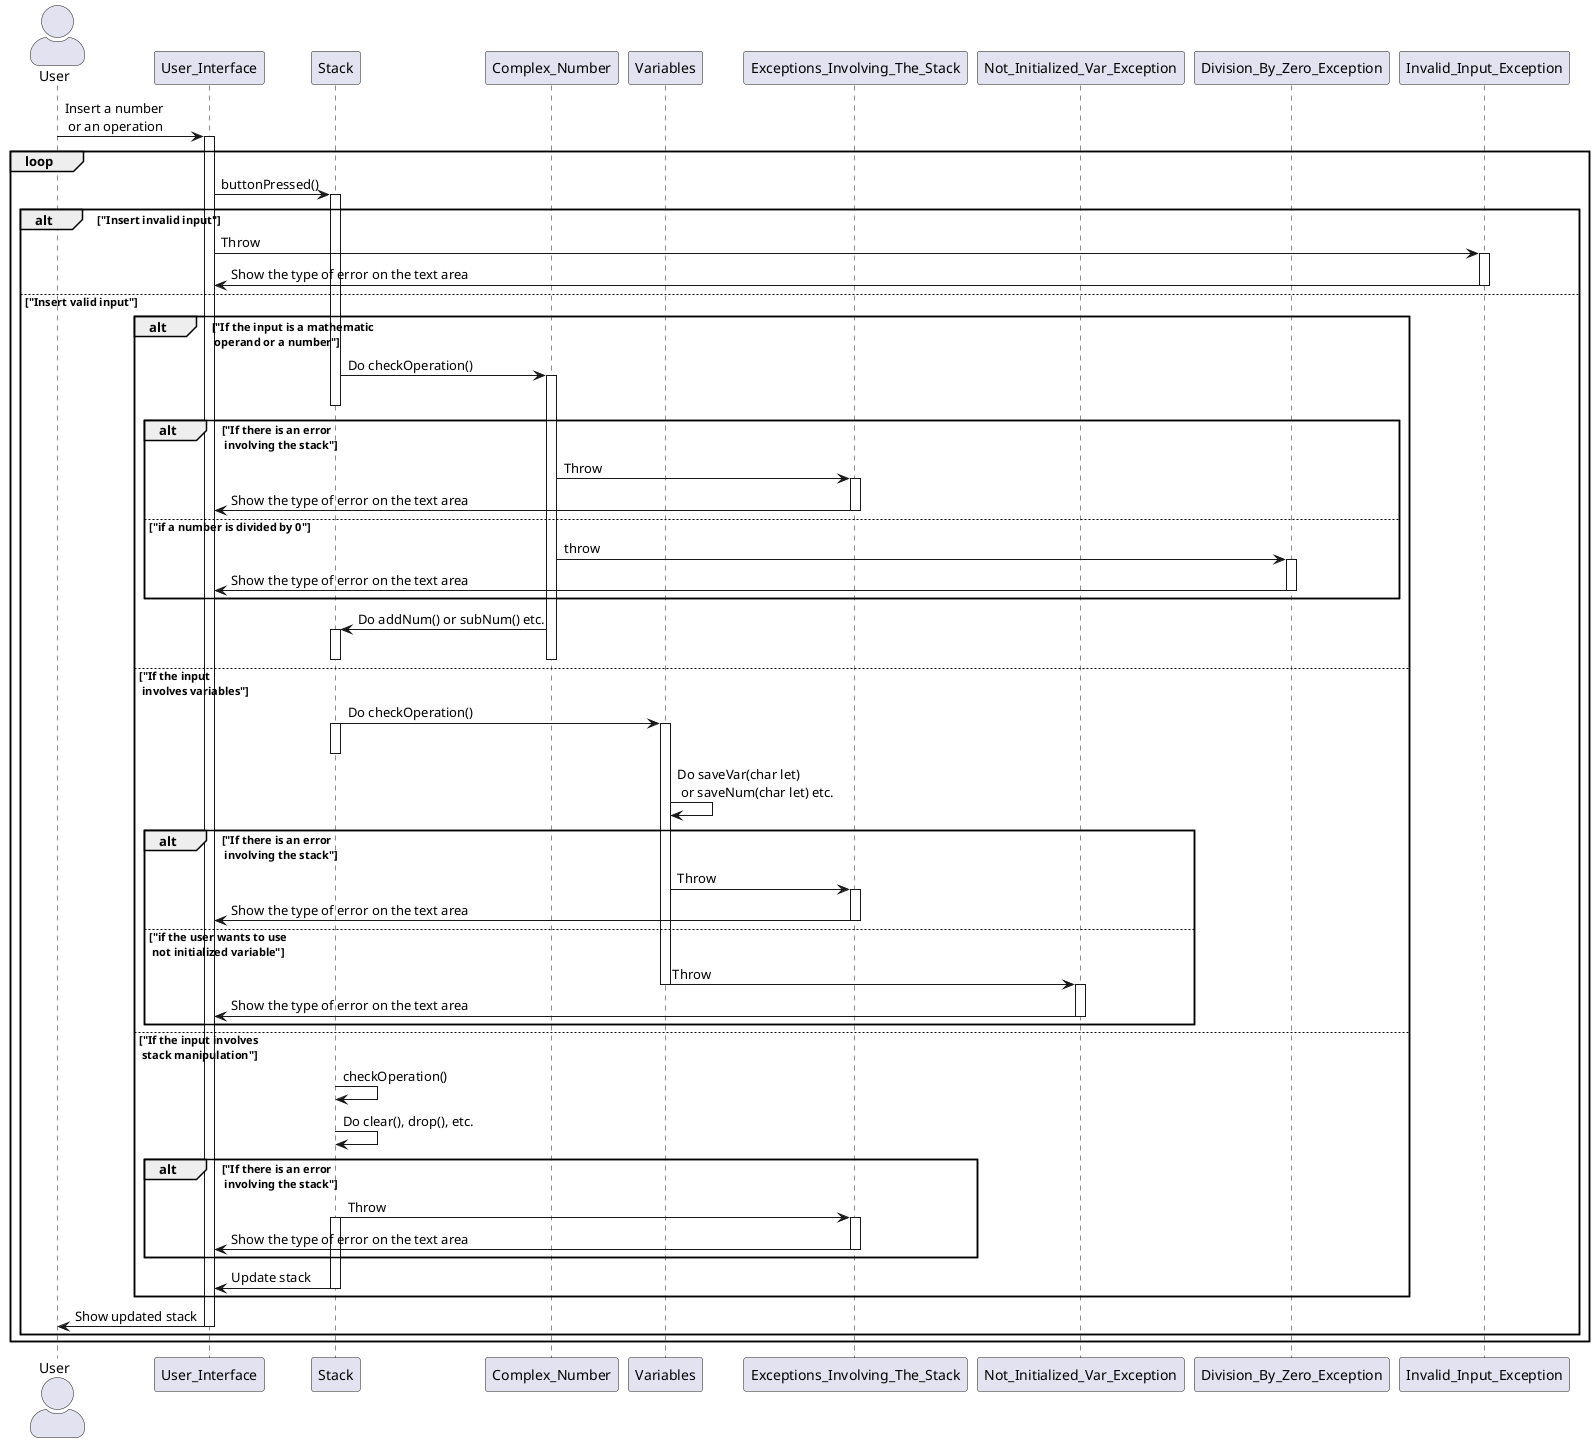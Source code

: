 @startuml

skinparam actorstyle awesome

actor User as u
participant User_Interface as ui
participant Stack as s
participant Complex_Number as cn
participant Variables as v
participant Exceptions_Involving_The_Stack as ste
participant Not_Initialized_Var_Exception as nive
participant Division_By_Zero_Exception as dbze
participant Invalid_Input_Exception as iie

u -> ui : Insert a number \n or an operation
activate ui

loop
ui -> s : buttonPressed()
    activate s

alt "Insert invalid input"

    ui -> iie : Throw
    activate iie
    iie -> ui : Show the type of error on the text area
    deactivate iie

else "Insert valid input"

    alt "If the input is a mathematic \n operand or a number"
        s -> cn : Do checkOperation()
        activate cn
        deactivate s
        
        alt "If there is an error \n involving the stack"
            cn -> ste : Throw
            activate ste
            ste -> ui : Show the type of error on the text area
            deactivate ste
        else "if a number is divided by 0"
            cn -> dbze : throw
            activate dbze
            dbze -> ui : Show the type of error on the text area
            deactivate dbze
        end
        
        cn -> s : Do addNum() or subNum() etc.
        activate s
        deactivate s
        deactivate cn

    else "If the input \n involves variables"
        s -> v : Do checkOperation()
        activate s
        activate v
        deactivate s

        v -> v : Do saveVar(char let) \n or saveNum(char let) etc.

        alt "If there is an error \n involving the stack"
            v -> ste : Throw
            activate ste
            ste -> ui : Show the type of error on the text area
            deactivate ste
        else "if the user wants to use \n not initialized variable"
            v -> nive : Throw
            deactivate v
            activate nive
            nive -> ui : Show the type of error on the text area
            deactivate nive
        end

    else "If the input involves \n stack manipulation"
        s -> s : checkOperation()

        s -> s : Do clear(), drop(), etc.

        alt "If there is an error \n involving the stack"
            s -> ste : Throw
            activate s
            activate ste
            ste -> ui : Show the type of error on the text area
            deactivate ste
        end

        s -> ui : Update stack
        deactivate s
    
    end

ui -> u : Show updated stack
deactivate ui
end
end

@enduml